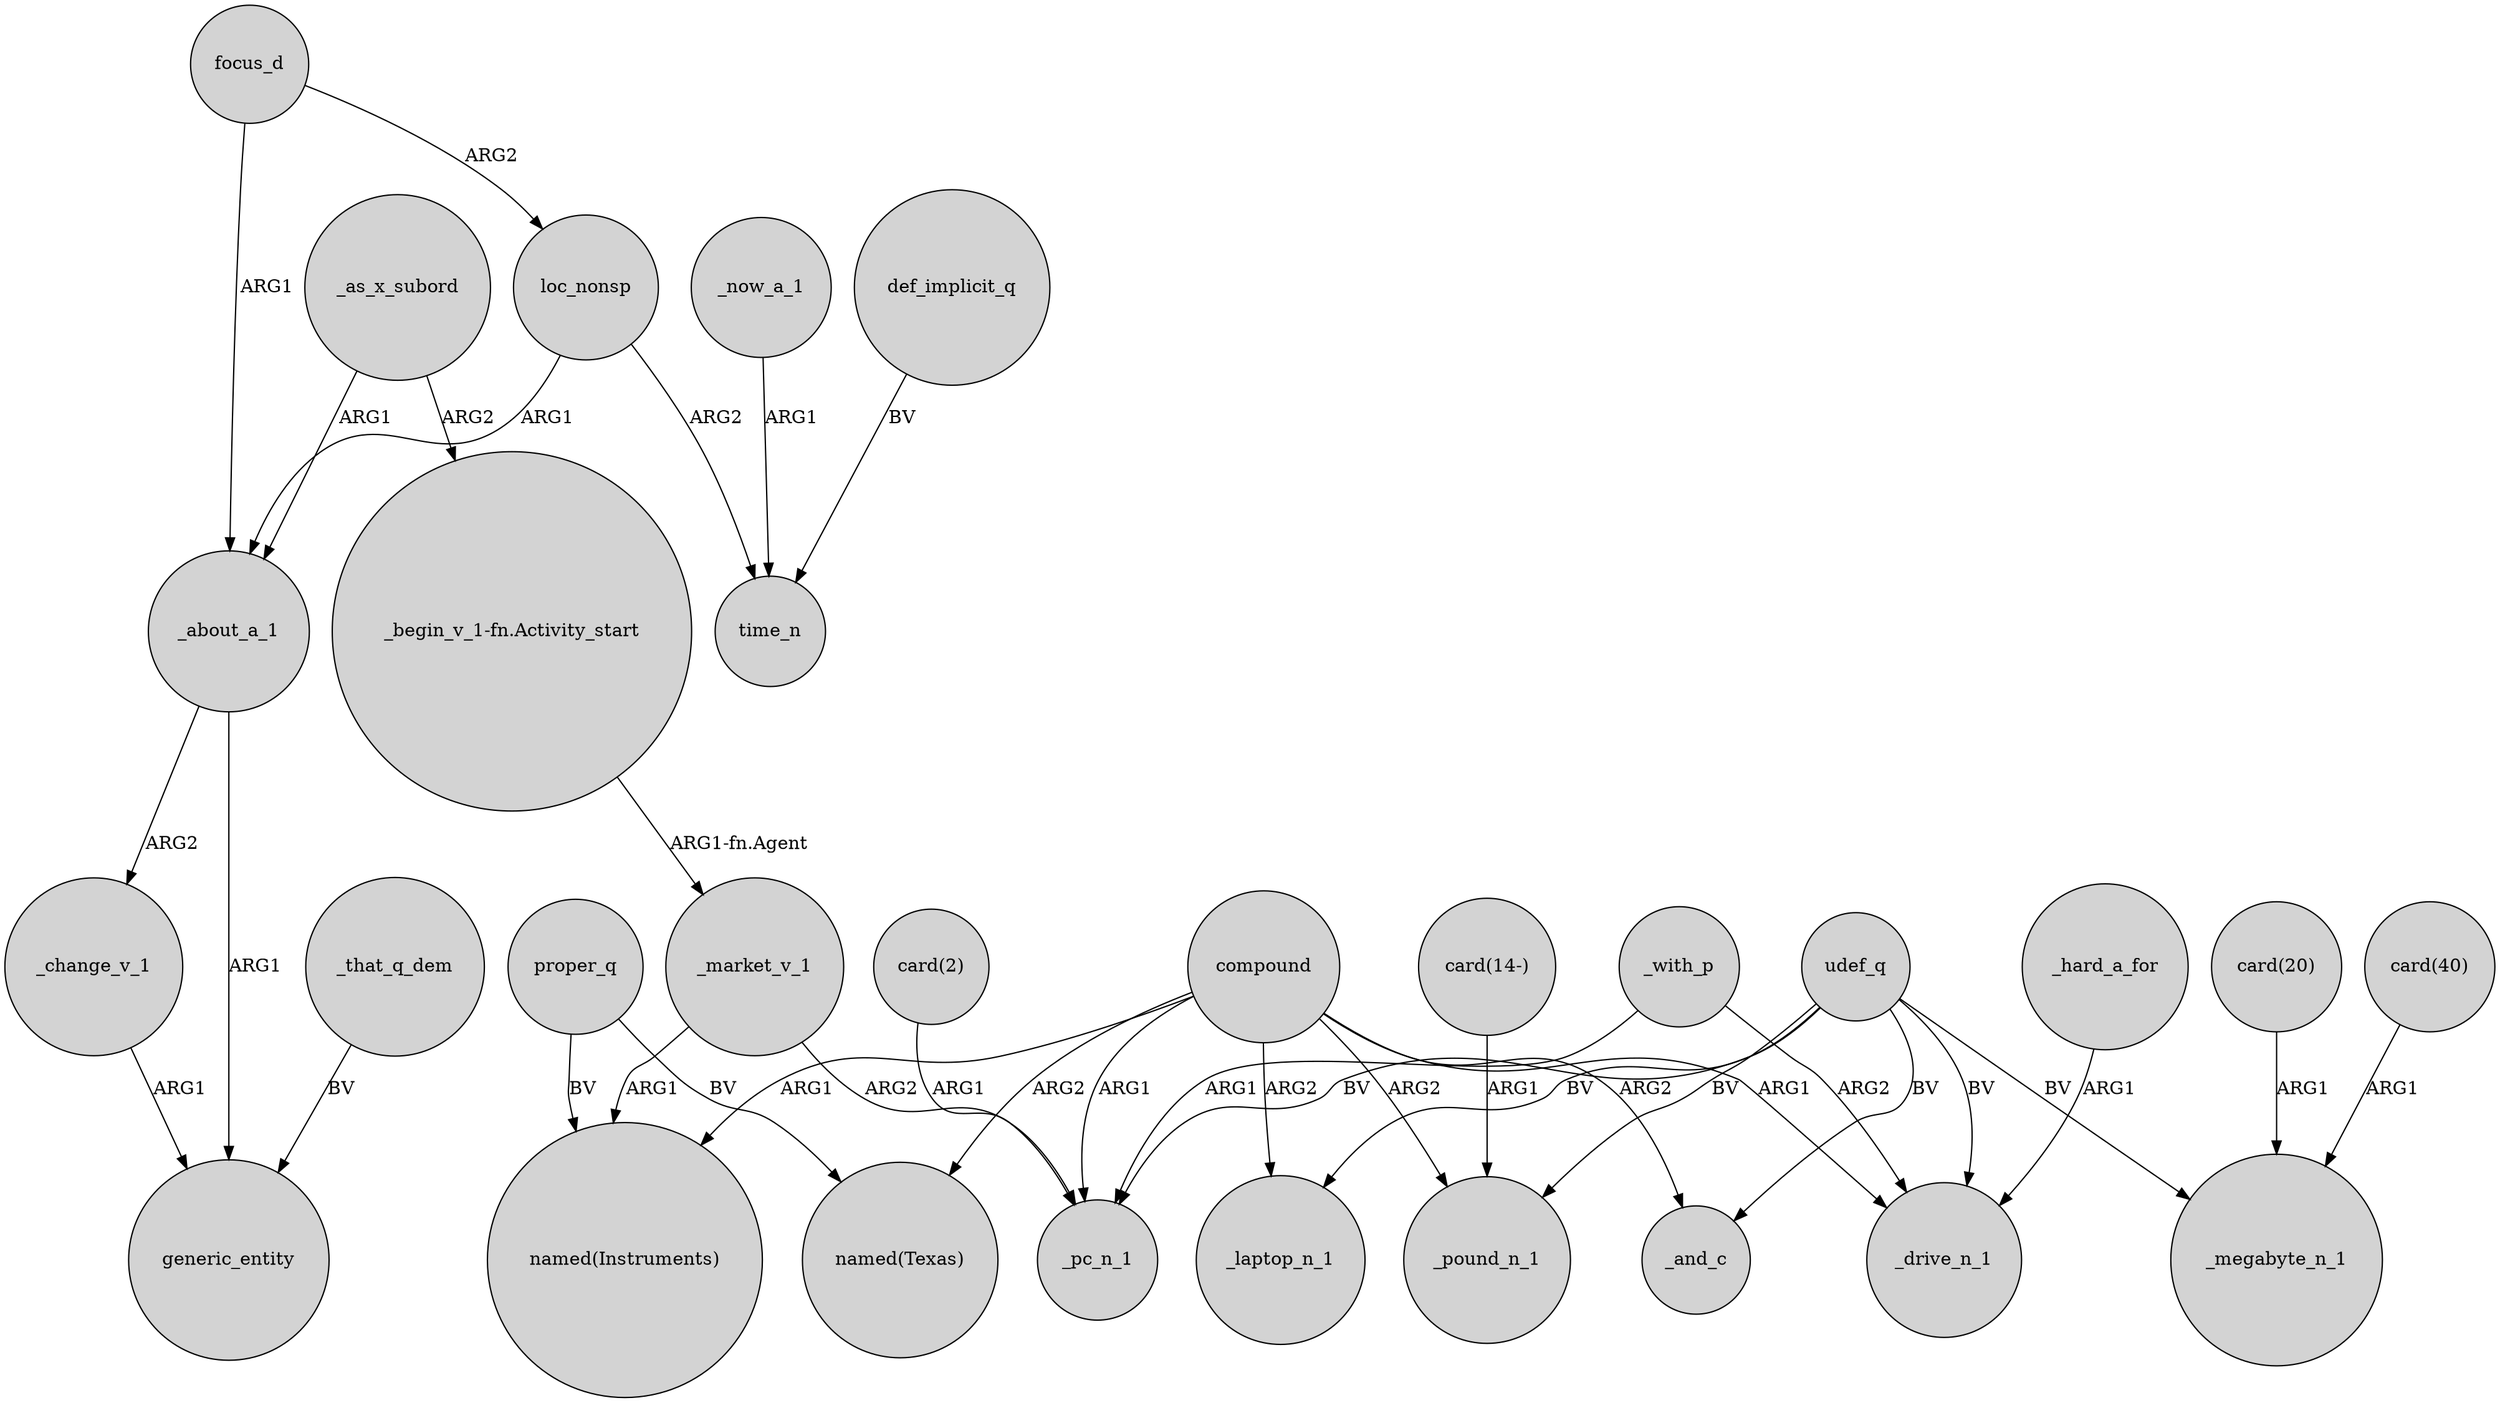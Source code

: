 digraph {
	node [shape=circle style=filled]
	focus_d -> loc_nonsp [label=ARG2]
	compound -> _pc_n_1 [label=ARG1]
	_with_p -> _drive_n_1 [label=ARG2]
	_as_x_subord -> "_begin_v_1-fn.Activity_start" [label=ARG2]
	proper_q -> "named(Instruments)" [label=BV]
	_that_q_dem -> generic_entity [label=BV]
	"card(20)" -> _megabyte_n_1 [label=ARG1]
	udef_q -> _pc_n_1 [label=BV]
	_market_v_1 -> _pc_n_1 [label=ARG2]
	_about_a_1 -> generic_entity [label=ARG1]
	_as_x_subord -> _about_a_1 [label=ARG1]
	"_begin_v_1-fn.Activity_start" -> _market_v_1 [label="ARG1-fn.Agent"]
	_hard_a_for -> _drive_n_1 [label=ARG1]
	_change_v_1 -> generic_entity [label=ARG1]
	compound -> _laptop_n_1 [label=ARG2]
	loc_nonsp -> time_n [label=ARG2]
	compound -> _drive_n_1 [label=ARG1]
	_with_p -> _pc_n_1 [label=ARG1]
	udef_q -> _drive_n_1 [label=BV]
	udef_q -> _pound_n_1 [label=BV]
	proper_q -> "named(Texas)" [label=BV]
	"card(14-)" -> _pound_n_1 [label=ARG1]
	compound -> _and_c [label=ARG2]
	"card(2)" -> _pc_n_1 [label=ARG1]
	compound -> _pound_n_1 [label=ARG2]
	_now_a_1 -> time_n [label=ARG1]
	udef_q -> _laptop_n_1 [label=BV]
	focus_d -> _about_a_1 [label=ARG1]
	"card(40)" -> _megabyte_n_1 [label=ARG1]
	compound -> "named(Texas)" [label=ARG2]
	udef_q -> _megabyte_n_1 [label=BV]
	_market_v_1 -> "named(Instruments)" [label=ARG1]
	udef_q -> _and_c [label=BV]
	compound -> "named(Instruments)" [label=ARG1]
	loc_nonsp -> _about_a_1 [label=ARG1]
	_about_a_1 -> _change_v_1 [label=ARG2]
	def_implicit_q -> time_n [label=BV]
}
